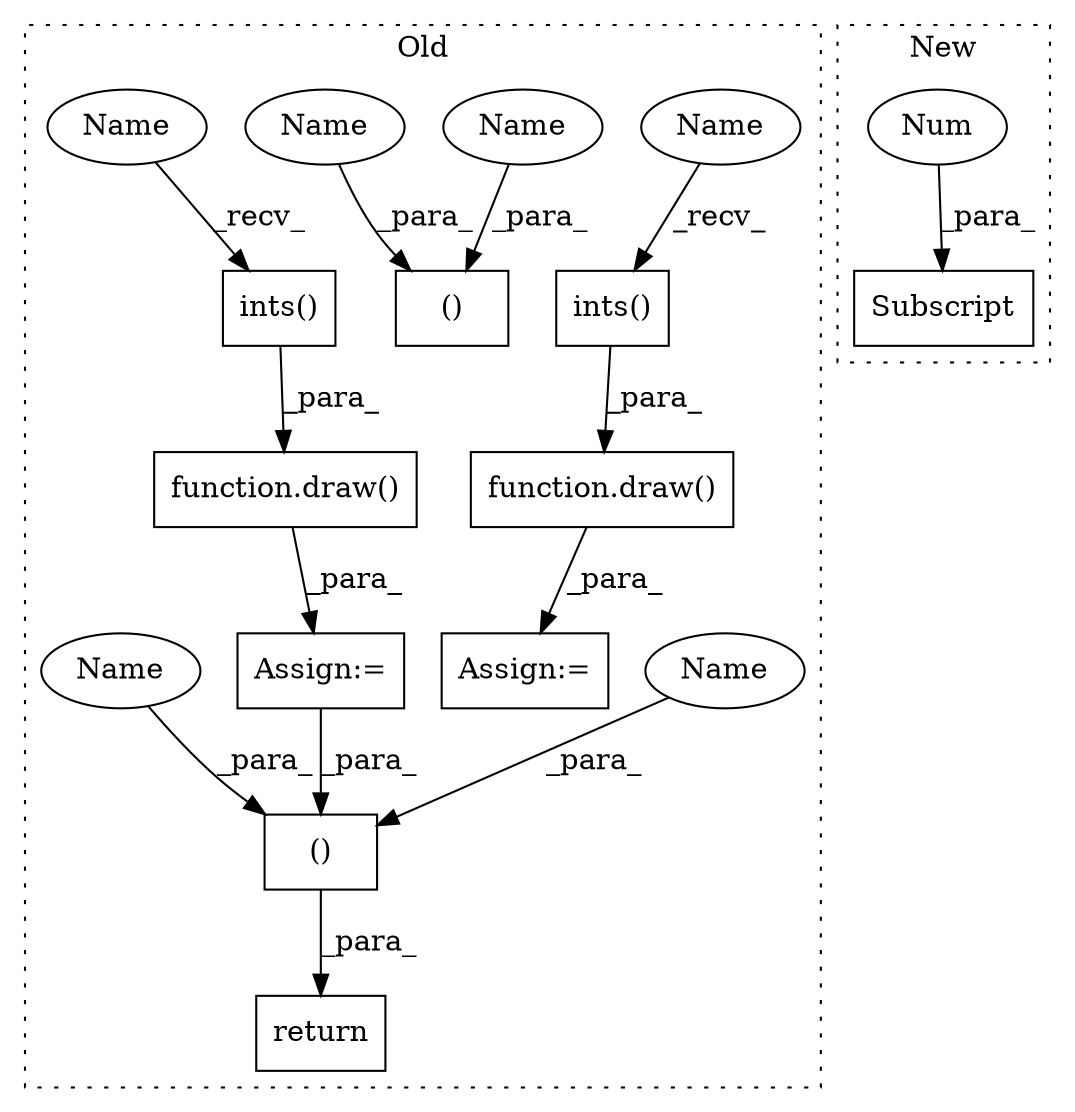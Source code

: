 digraph G {
subgraph cluster0 {
1 [label="ints()" a="75" s="611" l="49" shape="box"];
3 [label="()" a="54" s="678" l="16" shape="box"];
4 [label="ints()" a="75" s="262" l="39" shape="box"];
6 [label="function.draw()" a="75" s="606,660" l="5,1" shape="box"];
7 [label="Assign:=" a="68" s="603" l="3" shape="box"];
8 [label="function.draw()" a="75" s="257,301" l="5,1" shape="box"];
9 [label="Assign:=" a="68" s="254" l="3" shape="box"];
10 [label="return" a="93" s="666" l="7" shape="box"];
11 [label="()" a="54" s="312" l="3" shape="box"];
12 [label="Name" a="87" s="673" l="5" shape="ellipse"];
13 [label="Name" a="87" s="307" l="5" shape="ellipse"];
14 [label="Name" a="87" s="262" l="7" shape="ellipse"];
15 [label="Name" a="87" s="611" l="7" shape="ellipse"];
16 [label="Name" a="87" s="680" l="1" shape="ellipse"];
17 [label="Name" a="87" s="314" l="1" shape="ellipse"];
label = "Old";
style="dotted";
}
subgraph cluster1 {
2 [label="Subscript" a="63" s="796,0" l="10,0" shape="box"];
5 [label="Num" a="76" s="804" l="1" shape="ellipse"];
label = "New";
style="dotted";
}
1 -> 6 [label="_para_"];
3 -> 10 [label="_para_"];
4 -> 8 [label="_para_"];
5 -> 2 [label="_para_"];
6 -> 7 [label="_para_"];
7 -> 3 [label="_para_"];
8 -> 9 [label="_para_"];
12 -> 3 [label="_para_"];
13 -> 11 [label="_para_"];
14 -> 4 [label="_recv_"];
15 -> 1 [label="_recv_"];
16 -> 3 [label="_para_"];
17 -> 11 [label="_para_"];
}